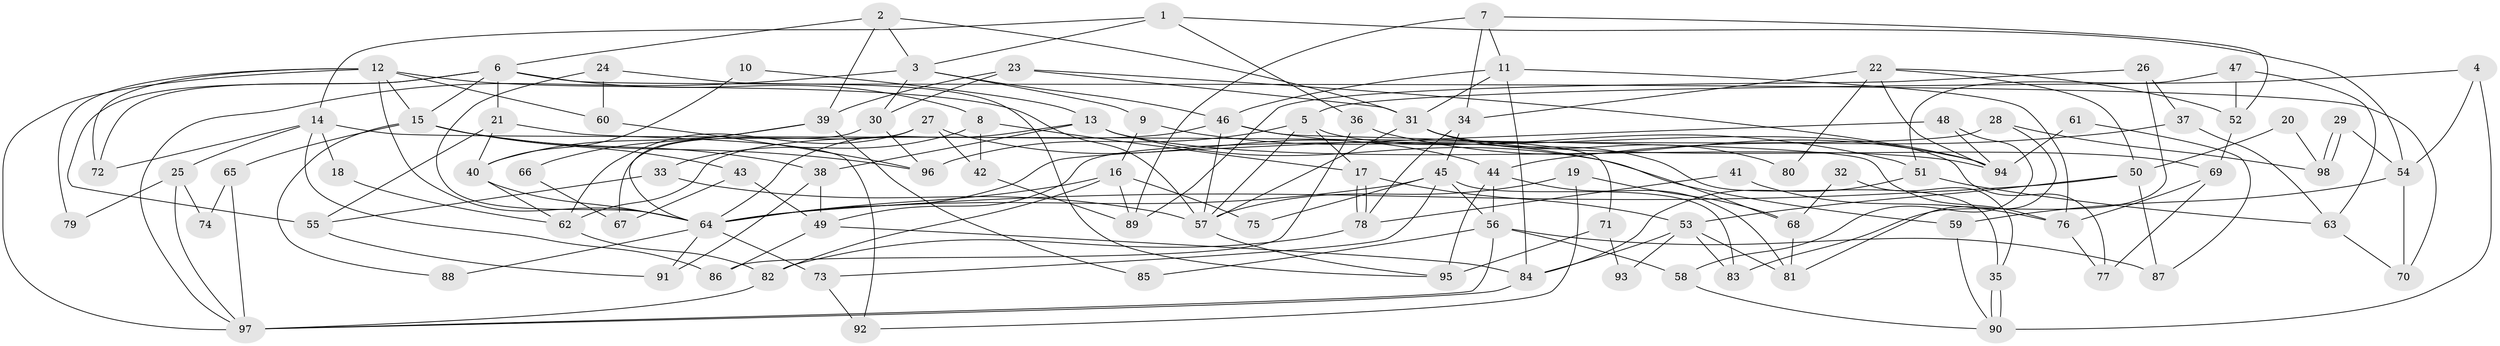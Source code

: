 // Generated by graph-tools (version 1.1) at 2025/50/03/09/25 03:50:06]
// undirected, 98 vertices, 196 edges
graph export_dot {
graph [start="1"]
  node [color=gray90,style=filled];
  1;
  2;
  3;
  4;
  5;
  6;
  7;
  8;
  9;
  10;
  11;
  12;
  13;
  14;
  15;
  16;
  17;
  18;
  19;
  20;
  21;
  22;
  23;
  24;
  25;
  26;
  27;
  28;
  29;
  30;
  31;
  32;
  33;
  34;
  35;
  36;
  37;
  38;
  39;
  40;
  41;
  42;
  43;
  44;
  45;
  46;
  47;
  48;
  49;
  50;
  51;
  52;
  53;
  54;
  55;
  56;
  57;
  58;
  59;
  60;
  61;
  62;
  63;
  64;
  65;
  66;
  67;
  68;
  69;
  70;
  71;
  72;
  73;
  74;
  75;
  76;
  77;
  78;
  79;
  80;
  81;
  82;
  83;
  84;
  85;
  86;
  87;
  88;
  89;
  90;
  91;
  92;
  93;
  94;
  95;
  96;
  97;
  98;
  1 -- 3;
  1 -- 14;
  1 -- 36;
  1 -- 54;
  2 -- 6;
  2 -- 31;
  2 -- 3;
  2 -- 39;
  3 -- 9;
  3 -- 30;
  3 -- 46;
  3 -- 97;
  4 -- 90;
  4 -- 5;
  4 -- 54;
  5 -- 57;
  5 -- 17;
  5 -- 77;
  5 -- 96;
  6 -- 55;
  6 -- 15;
  6 -- 8;
  6 -- 21;
  6 -- 70;
  6 -- 72;
  7 -- 34;
  7 -- 11;
  7 -- 52;
  7 -- 89;
  8 -- 17;
  8 -- 33;
  8 -- 42;
  9 -- 16;
  9 -- 68;
  10 -- 13;
  10 -- 40;
  11 -- 31;
  11 -- 76;
  11 -- 46;
  11 -- 84;
  12 -- 64;
  12 -- 97;
  12 -- 15;
  12 -- 57;
  12 -- 60;
  12 -- 72;
  12 -- 79;
  13 -- 38;
  13 -- 64;
  13 -- 59;
  13 -- 94;
  14 -- 76;
  14 -- 72;
  14 -- 18;
  14 -- 25;
  14 -- 86;
  15 -- 96;
  15 -- 38;
  15 -- 43;
  15 -- 65;
  15 -- 88;
  16 -- 64;
  16 -- 89;
  16 -- 75;
  16 -- 82;
  17 -- 53;
  17 -- 78;
  17 -- 78;
  18 -- 62;
  19 -- 57;
  19 -- 92;
  19 -- 68;
  20 -- 98;
  20 -- 50;
  21 -- 40;
  21 -- 55;
  21 -- 92;
  22 -- 52;
  22 -- 94;
  22 -- 34;
  22 -- 50;
  22 -- 80;
  23 -- 94;
  23 -- 39;
  23 -- 30;
  23 -- 31;
  24 -- 60;
  24 -- 64;
  24 -- 95;
  25 -- 97;
  25 -- 74;
  25 -- 79;
  26 -- 89;
  26 -- 37;
  26 -- 83;
  27 -- 44;
  27 -- 62;
  27 -- 42;
  27 -- 67;
  28 -- 81;
  28 -- 49;
  28 -- 98;
  29 -- 98;
  29 -- 98;
  29 -- 54;
  30 -- 64;
  30 -- 96;
  31 -- 57;
  31 -- 35;
  31 -- 69;
  31 -- 80;
  32 -- 68;
  32 -- 35;
  33 -- 57;
  33 -- 55;
  34 -- 45;
  34 -- 78;
  35 -- 90;
  35 -- 90;
  36 -- 86;
  36 -- 94;
  37 -- 63;
  37 -- 44;
  38 -- 91;
  38 -- 49;
  39 -- 40;
  39 -- 66;
  39 -- 85;
  40 -- 62;
  40 -- 64;
  41 -- 76;
  41 -- 78;
  42 -- 89;
  43 -- 49;
  43 -- 67;
  44 -- 56;
  44 -- 95;
  44 -- 81;
  45 -- 64;
  45 -- 83;
  45 -- 56;
  45 -- 73;
  45 -- 75;
  46 -- 51;
  46 -- 57;
  46 -- 62;
  46 -- 71;
  47 -- 51;
  47 -- 63;
  47 -- 52;
  48 -- 58;
  48 -- 94;
  48 -- 64;
  49 -- 84;
  49 -- 86;
  50 -- 64;
  50 -- 53;
  50 -- 87;
  51 -- 84;
  51 -- 63;
  52 -- 69;
  53 -- 84;
  53 -- 81;
  53 -- 83;
  53 -- 93;
  54 -- 59;
  54 -- 70;
  55 -- 91;
  56 -- 97;
  56 -- 58;
  56 -- 85;
  56 -- 87;
  57 -- 95;
  58 -- 90;
  59 -- 90;
  60 -- 96;
  61 -- 94;
  61 -- 87;
  62 -- 82;
  63 -- 70;
  64 -- 73;
  64 -- 88;
  64 -- 91;
  65 -- 97;
  65 -- 74;
  66 -- 67;
  68 -- 81;
  69 -- 76;
  69 -- 77;
  71 -- 95;
  71 -- 93;
  73 -- 92;
  76 -- 77;
  78 -- 82;
  82 -- 97;
  84 -- 97;
}
